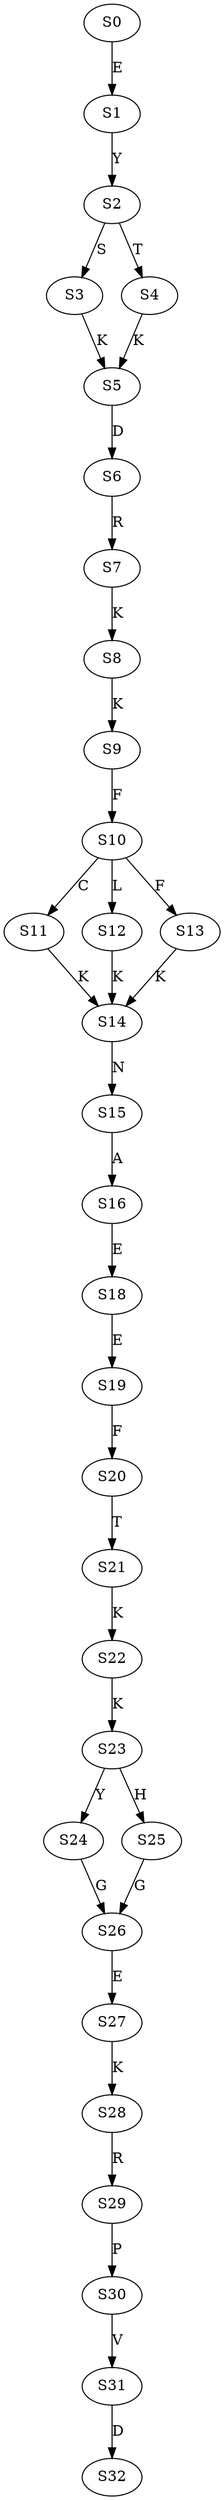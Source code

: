 strict digraph  {
	S0 -> S1 [ label = E ];
	S1 -> S2 [ label = Y ];
	S2 -> S3 [ label = S ];
	S2 -> S4 [ label = T ];
	S3 -> S5 [ label = K ];
	S4 -> S5 [ label = K ];
	S5 -> S6 [ label = D ];
	S6 -> S7 [ label = R ];
	S7 -> S8 [ label = K ];
	S8 -> S9 [ label = K ];
	S9 -> S10 [ label = F ];
	S10 -> S11 [ label = C ];
	S10 -> S12 [ label = L ];
	S10 -> S13 [ label = F ];
	S11 -> S14 [ label = K ];
	S12 -> S14 [ label = K ];
	S13 -> S14 [ label = K ];
	S14 -> S15 [ label = N ];
	S15 -> S16 [ label = A ];
	S16 -> S18 [ label = E ];
	S18 -> S19 [ label = E ];
	S19 -> S20 [ label = F ];
	S20 -> S21 [ label = T ];
	S21 -> S22 [ label = K ];
	S22 -> S23 [ label = K ];
	S23 -> S24 [ label = Y ];
	S23 -> S25 [ label = H ];
	S24 -> S26 [ label = G ];
	S25 -> S26 [ label = G ];
	S26 -> S27 [ label = E ];
	S27 -> S28 [ label = K ];
	S28 -> S29 [ label = R ];
	S29 -> S30 [ label = P ];
	S30 -> S31 [ label = V ];
	S31 -> S32 [ label = D ];
}
